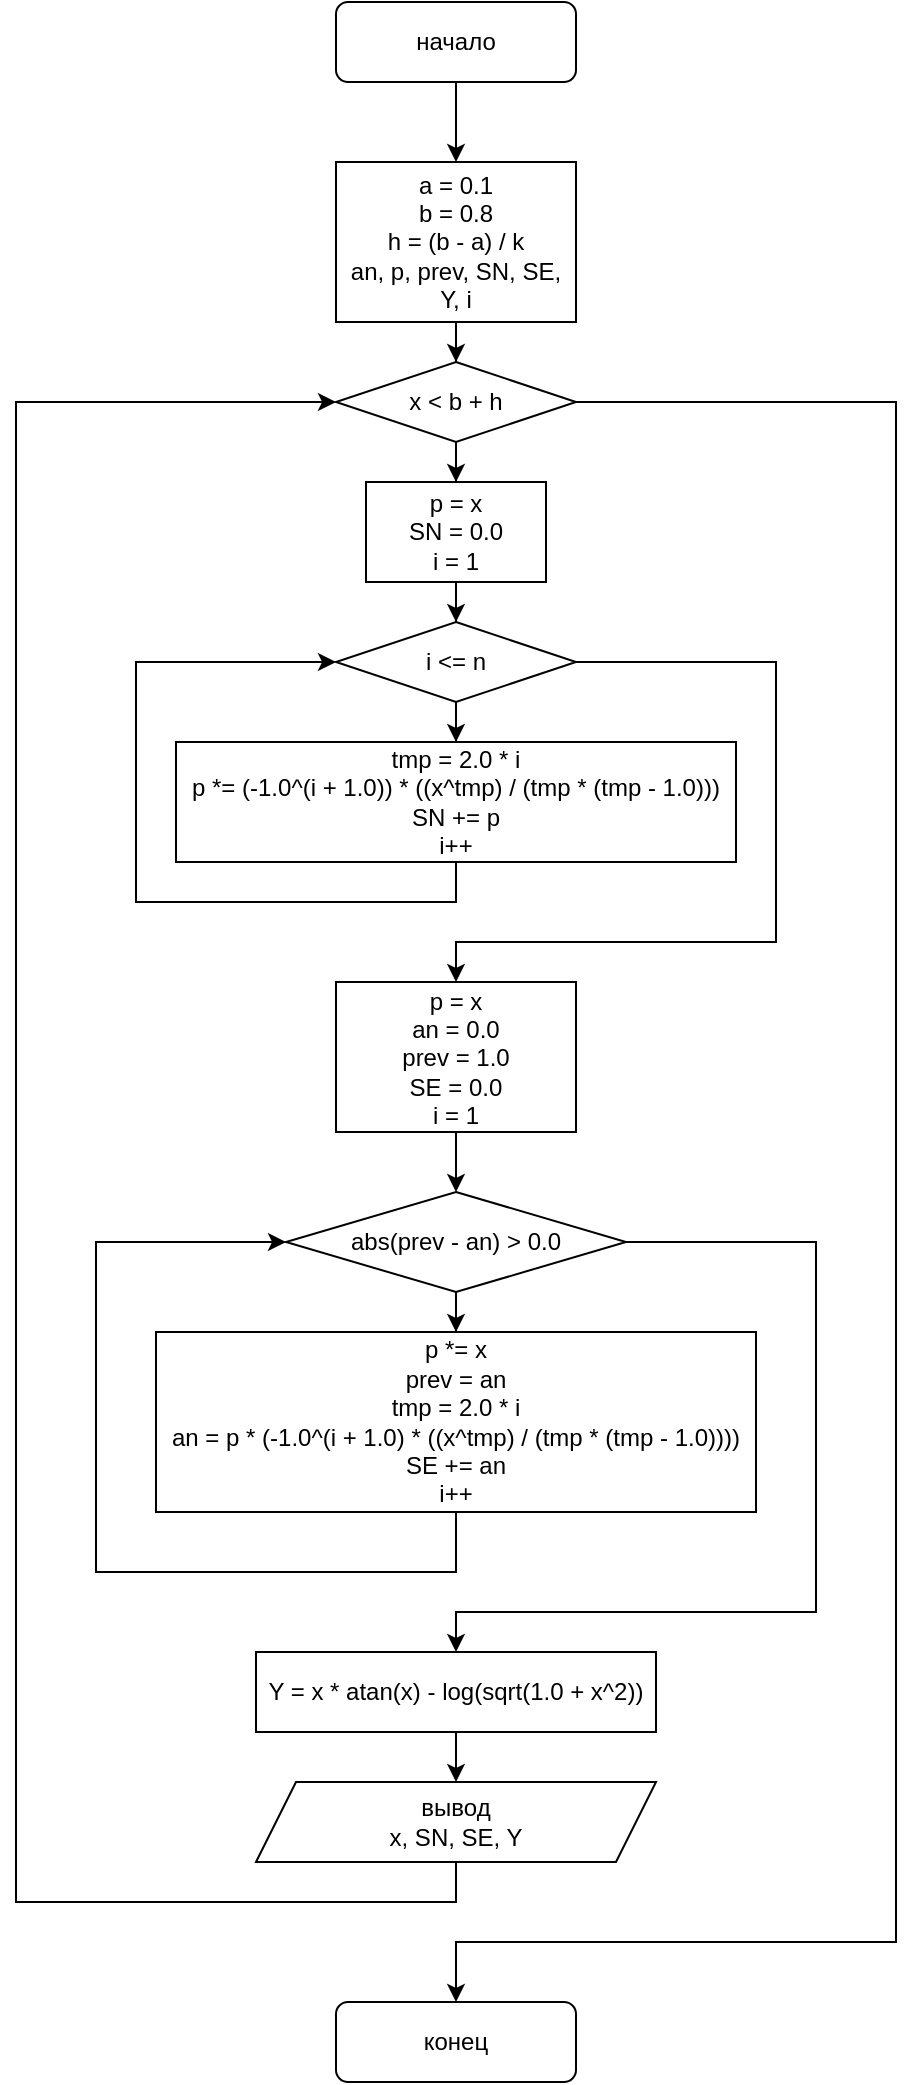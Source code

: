 <mxfile version="15.6.2" type="device"><diagram id="C5RBs43oDa-KdzZeNtuy" name="Page-1"><mxGraphModel dx="1422" dy="705" grid="1" gridSize="10" guides="1" tooltips="1" connect="1" arrows="1" fold="1" page="1" pageScale="1" pageWidth="827" pageHeight="1169" math="0" shadow="0"><root><mxCell id="WIyWlLk6GJQsqaUBKTNV-0"/><mxCell id="WIyWlLk6GJQsqaUBKTNV-1" parent="WIyWlLk6GJQsqaUBKTNV-0"/><mxCell id="Kt3BgBH38uX19l-bhAt5-3" value="" style="edgeStyle=orthogonalEdgeStyle;rounded=0;orthogonalLoop=1;jettySize=auto;html=1;" edge="1" parent="WIyWlLk6GJQsqaUBKTNV-1" source="WIyWlLk6GJQsqaUBKTNV-3" target="Kt3BgBH38uX19l-bhAt5-2"><mxGeometry relative="1" as="geometry"/></mxCell><mxCell id="WIyWlLk6GJQsqaUBKTNV-3" value="начало" style="rounded=1;whiteSpace=wrap;html=1;fontSize=12;glass=0;strokeWidth=1;shadow=0;" parent="WIyWlLk6GJQsqaUBKTNV-1" vertex="1"><mxGeometry x="360" y="40" width="120" height="40" as="geometry"/></mxCell><mxCell id="WIyWlLk6GJQsqaUBKTNV-11" value="конец" style="rounded=1;whiteSpace=wrap;html=1;fontSize=12;glass=0;strokeWidth=1;shadow=0;" parent="WIyWlLk6GJQsqaUBKTNV-1" vertex="1"><mxGeometry x="360" y="1040" width="120" height="40" as="geometry"/></mxCell><mxCell id="Kt3BgBH38uX19l-bhAt5-5" value="" style="edgeStyle=orthogonalEdgeStyle;rounded=0;orthogonalLoop=1;jettySize=auto;html=1;" edge="1" parent="WIyWlLk6GJQsqaUBKTNV-1" source="Kt3BgBH38uX19l-bhAt5-2" target="Kt3BgBH38uX19l-bhAt5-4"><mxGeometry relative="1" as="geometry"/></mxCell><mxCell id="Kt3BgBH38uX19l-bhAt5-2" value="a = 0.1&lt;br&gt;b = 0.8&lt;br&gt;h = (b - a) / k&lt;br&gt;an, p, prev, SN, SE, Y, i" style="whiteSpace=wrap;html=1;rounded=0;shadow=0;strokeWidth=1;glass=0;" vertex="1" parent="WIyWlLk6GJQsqaUBKTNV-1"><mxGeometry x="360" y="120" width="120" height="80" as="geometry"/></mxCell><mxCell id="Kt3BgBH38uX19l-bhAt5-7" value="" style="edgeStyle=orthogonalEdgeStyle;rounded=0;orthogonalLoop=1;jettySize=auto;html=1;" edge="1" parent="WIyWlLk6GJQsqaUBKTNV-1" source="Kt3BgBH38uX19l-bhAt5-4" target="Kt3BgBH38uX19l-bhAt5-6"><mxGeometry relative="1" as="geometry"/></mxCell><mxCell id="Kt3BgBH38uX19l-bhAt5-37" value="" style="edgeStyle=orthogonalEdgeStyle;rounded=0;orthogonalLoop=1;jettySize=auto;html=1;entryX=0.5;entryY=0;entryDx=0;entryDy=0;" edge="1" parent="WIyWlLk6GJQsqaUBKTNV-1" source="Kt3BgBH38uX19l-bhAt5-4" target="WIyWlLk6GJQsqaUBKTNV-11"><mxGeometry relative="1" as="geometry"><mxPoint x="640" y="1020" as="targetPoint"/><Array as="points"><mxPoint x="640" y="240"/><mxPoint x="640" y="1010"/><mxPoint x="420" y="1010"/></Array></mxGeometry></mxCell><mxCell id="Kt3BgBH38uX19l-bhAt5-4" value="x &amp;lt; b + h" style="rhombus;whiteSpace=wrap;html=1;rounded=0;shadow=0;strokeWidth=1;glass=0;" vertex="1" parent="WIyWlLk6GJQsqaUBKTNV-1"><mxGeometry x="360" y="220" width="120" height="40" as="geometry"/></mxCell><mxCell id="Kt3BgBH38uX19l-bhAt5-9" value="" style="edgeStyle=orthogonalEdgeStyle;rounded=0;orthogonalLoop=1;jettySize=auto;html=1;" edge="1" parent="WIyWlLk6GJQsqaUBKTNV-1" source="Kt3BgBH38uX19l-bhAt5-6" target="Kt3BgBH38uX19l-bhAt5-8"><mxGeometry relative="1" as="geometry"/></mxCell><mxCell id="Kt3BgBH38uX19l-bhAt5-6" value="p = x&lt;br&gt;SN = 0.0&lt;br&gt;i = 1" style="whiteSpace=wrap;html=1;rounded=0;shadow=0;strokeWidth=1;glass=0;" vertex="1" parent="WIyWlLk6GJQsqaUBKTNV-1"><mxGeometry x="375" y="280" width="90" height="50" as="geometry"/></mxCell><mxCell id="Kt3BgBH38uX19l-bhAt5-17" value="" style="edgeStyle=orthogonalEdgeStyle;rounded=0;orthogonalLoop=1;jettySize=auto;html=1;" edge="1" parent="WIyWlLk6GJQsqaUBKTNV-1" source="Kt3BgBH38uX19l-bhAt5-8" target="Kt3BgBH38uX19l-bhAt5-10"><mxGeometry relative="1" as="geometry"/></mxCell><mxCell id="Kt3BgBH38uX19l-bhAt5-19" value="" style="edgeStyle=orthogonalEdgeStyle;rounded=0;orthogonalLoop=1;jettySize=auto;html=1;entryX=0.5;entryY=0;entryDx=0;entryDy=0;" edge="1" parent="WIyWlLk6GJQsqaUBKTNV-1" source="Kt3BgBH38uX19l-bhAt5-8" target="Kt3BgBH38uX19l-bhAt5-21"><mxGeometry relative="1" as="geometry"><mxPoint x="740" y="550" as="targetPoint"/><Array as="points"><mxPoint x="580" y="370"/><mxPoint x="580" y="510"/><mxPoint x="420" y="510"/></Array></mxGeometry></mxCell><mxCell id="Kt3BgBH38uX19l-bhAt5-8" value="i &amp;lt;= n" style="rhombus;whiteSpace=wrap;html=1;rounded=0;shadow=0;strokeWidth=1;glass=0;" vertex="1" parent="WIyWlLk6GJQsqaUBKTNV-1"><mxGeometry x="360" y="350" width="120" height="40" as="geometry"/></mxCell><mxCell id="Kt3BgBH38uX19l-bhAt5-16" value="" style="edgeStyle=orthogonalEdgeStyle;rounded=0;orthogonalLoop=1;jettySize=auto;html=1;exitX=0.5;exitY=1;exitDx=0;exitDy=0;entryX=0;entryY=0.5;entryDx=0;entryDy=0;" edge="1" parent="WIyWlLk6GJQsqaUBKTNV-1" source="Kt3BgBH38uX19l-bhAt5-10" target="Kt3BgBH38uX19l-bhAt5-8"><mxGeometry relative="1" as="geometry"><mxPoint x="280" y="410" as="targetPoint"/><Array as="points"><mxPoint x="420" y="490"/><mxPoint x="260" y="490"/><mxPoint x="260" y="370"/></Array></mxGeometry></mxCell><mxCell id="Kt3BgBH38uX19l-bhAt5-10" value="tmp = 2.0 * i&lt;br&gt;p *= (-1.0^(i + 1.0)) * ((x^tmp) / (tmp * (tmp - 1.0)))&lt;br&gt;SN += p&lt;br&gt;i++" style="whiteSpace=wrap;html=1;rounded=0;shadow=0;strokeWidth=1;glass=0;" vertex="1" parent="WIyWlLk6GJQsqaUBKTNV-1"><mxGeometry x="280" y="410" width="280" height="60" as="geometry"/></mxCell><mxCell id="Kt3BgBH38uX19l-bhAt5-24" value="" style="edgeStyle=orthogonalEdgeStyle;rounded=0;orthogonalLoop=1;jettySize=auto;html=1;" edge="1" parent="WIyWlLk6GJQsqaUBKTNV-1" source="Kt3BgBH38uX19l-bhAt5-18" target="Kt3BgBH38uX19l-bhAt5-23"><mxGeometry relative="1" as="geometry"/></mxCell><mxCell id="Kt3BgBH38uX19l-bhAt5-27" value="" style="edgeStyle=orthogonalEdgeStyle;rounded=0;orthogonalLoop=1;jettySize=auto;html=1;entryX=0.5;entryY=0;entryDx=0;entryDy=0;" edge="1" parent="WIyWlLk6GJQsqaUBKTNV-1" source="Kt3BgBH38uX19l-bhAt5-18" target="Kt3BgBH38uX19l-bhAt5-26"><mxGeometry relative="1" as="geometry"><mxPoint x="690" y="885" as="targetPoint"/><Array as="points"><mxPoint x="600" y="660"/><mxPoint x="600" y="845"/><mxPoint x="420" y="845"/></Array></mxGeometry></mxCell><mxCell id="Kt3BgBH38uX19l-bhAt5-18" value="abs(prev - an) &amp;gt; 0.0" style="rhombus;whiteSpace=wrap;html=1;rounded=0;shadow=0;strokeWidth=1;glass=0;" vertex="1" parent="WIyWlLk6GJQsqaUBKTNV-1"><mxGeometry x="335" y="635" width="170" height="50" as="geometry"/></mxCell><mxCell id="Kt3BgBH38uX19l-bhAt5-22" value="" style="edgeStyle=orthogonalEdgeStyle;rounded=0;orthogonalLoop=1;jettySize=auto;html=1;" edge="1" parent="WIyWlLk6GJQsqaUBKTNV-1" source="Kt3BgBH38uX19l-bhAt5-21" target="Kt3BgBH38uX19l-bhAt5-18"><mxGeometry relative="1" as="geometry"/></mxCell><mxCell id="Kt3BgBH38uX19l-bhAt5-21" value="p = x&lt;br&gt;an = 0.0&lt;br&gt;prev = 1.0&lt;br&gt;SE = 0.0&lt;br&gt;i = 1" style="rounded=0;whiteSpace=wrap;html=1;" vertex="1" parent="WIyWlLk6GJQsqaUBKTNV-1"><mxGeometry x="360" y="530" width="120" height="75" as="geometry"/></mxCell><mxCell id="Kt3BgBH38uX19l-bhAt5-25" style="edgeStyle=orthogonalEdgeStyle;rounded=0;orthogonalLoop=1;jettySize=auto;html=1;exitX=0.5;exitY=1;exitDx=0;exitDy=0;entryX=0;entryY=0.5;entryDx=0;entryDy=0;" edge="1" parent="WIyWlLk6GJQsqaUBKTNV-1" source="Kt3BgBH38uX19l-bhAt5-23" target="Kt3BgBH38uX19l-bhAt5-18"><mxGeometry relative="1" as="geometry"><mxPoint x="250" y="655" as="targetPoint"/><Array as="points"><mxPoint x="420" y="825"/><mxPoint x="240" y="825"/><mxPoint x="240" y="660"/></Array></mxGeometry></mxCell><mxCell id="Kt3BgBH38uX19l-bhAt5-23" value="p *= x&lt;br&gt;prev = an&lt;br&gt;tmp = 2.0 * i&lt;br&gt;an = p * (-1.0^(i + 1.0) * ((x^tmp) / (tmp * (tmp - 1.0))))&lt;br&gt;SE += an&lt;br&gt;i++" style="whiteSpace=wrap;html=1;rounded=0;shadow=0;strokeWidth=1;glass=0;" vertex="1" parent="WIyWlLk6GJQsqaUBKTNV-1"><mxGeometry x="270" y="705" width="300" height="90" as="geometry"/></mxCell><mxCell id="Kt3BgBH38uX19l-bhAt5-32" value="" style="edgeStyle=orthogonalEdgeStyle;rounded=0;orthogonalLoop=1;jettySize=auto;html=1;" edge="1" parent="WIyWlLk6GJQsqaUBKTNV-1" source="Kt3BgBH38uX19l-bhAt5-26" target="Kt3BgBH38uX19l-bhAt5-31"><mxGeometry relative="1" as="geometry"/></mxCell><mxCell id="Kt3BgBH38uX19l-bhAt5-26" value="Y = x * atan(x) - log(sqrt(1.0 + x^2))" style="whiteSpace=wrap;html=1;rounded=0;shadow=0;strokeWidth=1;glass=0;" vertex="1" parent="WIyWlLk6GJQsqaUBKTNV-1"><mxGeometry x="320" y="865" width="200" height="40" as="geometry"/></mxCell><mxCell id="Kt3BgBH38uX19l-bhAt5-34" value="" style="edgeStyle=orthogonalEdgeStyle;rounded=0;orthogonalLoop=1;jettySize=auto;html=1;exitX=0.5;exitY=1;exitDx=0;exitDy=0;entryX=0;entryY=0.5;entryDx=0;entryDy=0;" edge="1" parent="WIyWlLk6GJQsqaUBKTNV-1" source="Kt3BgBH38uX19l-bhAt5-31" target="Kt3BgBH38uX19l-bhAt5-4"><mxGeometry relative="1" as="geometry"><mxPoint x="150" y="200" as="targetPoint"/><Array as="points"><mxPoint x="420" y="990"/><mxPoint x="200" y="990"/><mxPoint x="200" y="240"/></Array></mxGeometry></mxCell><mxCell id="Kt3BgBH38uX19l-bhAt5-31" value="вывод&lt;br&gt;x, SN, SE, Y" style="shape=parallelogram;perimeter=parallelogramPerimeter;whiteSpace=wrap;html=1;fixedSize=1;rounded=0;shadow=0;strokeWidth=1;glass=0;" vertex="1" parent="WIyWlLk6GJQsqaUBKTNV-1"><mxGeometry x="320" y="930" width="200" height="40" as="geometry"/></mxCell></root></mxGraphModel></diagram></mxfile>